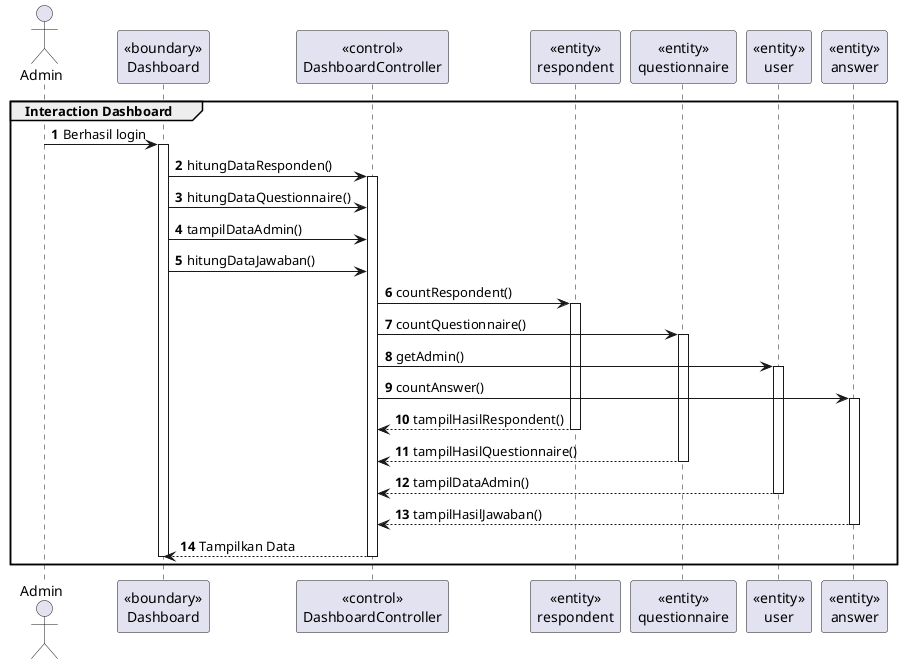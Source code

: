 @startuml Interaction Dashboard
autonumber
group Interaction Dashboard

    actor Admin 
    participant "<<boundary>>\nDashboard" as dashboard
    participant "<<control>>\nDashboardController" as dashboard_cont
    participant "<<entity>>\nrespondent" as respondent
    participant "<<entity>>\nquestionnaire" as questioner
    participant "<<entity>>\nuser" as admin
    participant "<<entity>>\nanswer" as answer

    Admin -> dashboard:Berhasil login
    activate dashboard
            dashboard -> dashboard_cont:hitungDataResponden()
        activate dashboard_cont
            dashboard -> dashboard_cont:hitungDataQuestionnaire()
            dashboard -> dashboard_cont:tampilDataAdmin()
            dashboard -> dashboard_cont:hitungDataJawaban()
        dashboard_cont -> respondent:countRespondent()
        activate respondent
            dashboard_cont -> questioner:countQuestionnaire()
            activate questioner
                dashboard_cont -> admin:getAdmin()
                activate admin
                    dashboard_cont -> answer:countAnswer()
                    activate answer
                    respondent --> dashboard_cont:tampilHasilRespondent()
        deactivate respondent
                    questioner --> dashboard_cont:tampilHasilQuestionnaire()
            deactivate questioner
                admin --> dashboard_cont:tampilDataAdmin()
                deactivate admin
                    answer --> dashboard_cont:tampilHasilJawaban()
                    deactivate answer
        dashboard_cont --> dashboard:Tampilkan Data
        deactivate dashboard_cont
    deactivate dashboard

end
@enduml